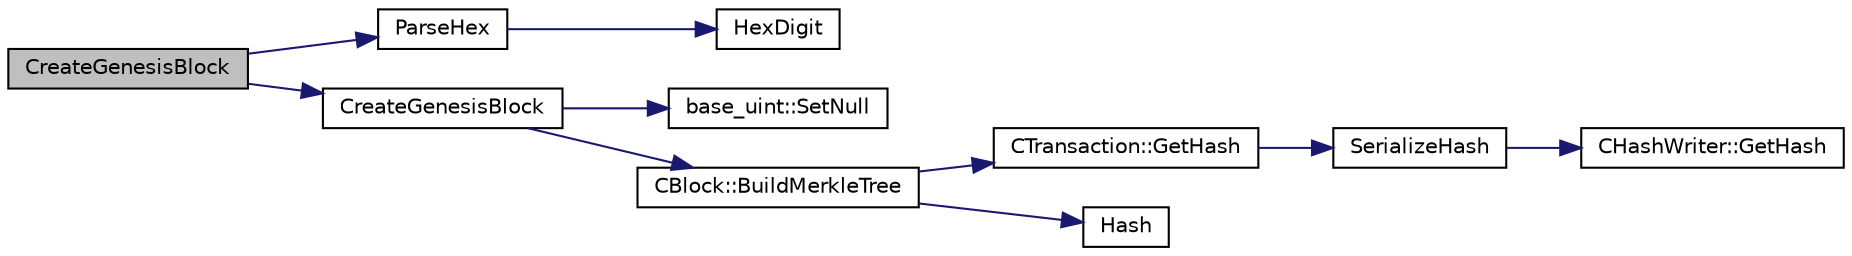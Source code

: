 digraph "CreateGenesisBlock"
{
  edge [fontname="Helvetica",fontsize="10",labelfontname="Helvetica",labelfontsize="10"];
  node [fontname="Helvetica",fontsize="10",shape=record];
  rankdir="LR";
  Node15 [label="CreateGenesisBlock",height=0.2,width=0.4,color="black", fillcolor="grey75", style="filled", fontcolor="black"];
  Node15 -> Node16 [color="midnightblue",fontsize="10",style="solid",fontname="Helvetica"];
  Node16 [label="ParseHex",height=0.2,width=0.4,color="black", fillcolor="white", style="filled",URL="$df/d2d/util_8cpp.html#abea395175fbc4a788ed0f0a41710b8a7"];
  Node16 -> Node17 [color="midnightblue",fontsize="10",style="solid",fontname="Helvetica"];
  Node17 [label="HexDigit",height=0.2,width=0.4,color="black", fillcolor="white", style="filled",URL="$df/d2d/util_8cpp.html#aa59e8a8c5a39cb5041f93bb95dd02119"];
  Node15 -> Node18 [color="midnightblue",fontsize="10",style="solid",fontname="Helvetica"];
  Node18 [label="CreateGenesisBlock",height=0.2,width=0.4,color="black", fillcolor="white", style="filled",URL="$df/dbf/chainparams_8cpp.html#a11c6aa0a8718ffd8c654fe51b1f37383"];
  Node18 -> Node19 [color="midnightblue",fontsize="10",style="solid",fontname="Helvetica"];
  Node19 [label="base_uint::SetNull",height=0.2,width=0.4,color="black", fillcolor="white", style="filled",URL="$da/df7/classbase__uint.html#ab7f832a0d48a7da00296497c820ae775"];
  Node18 -> Node20 [color="midnightblue",fontsize="10",style="solid",fontname="Helvetica"];
  Node20 [label="CBlock::BuildMerkleTree",height=0.2,width=0.4,color="black", fillcolor="white", style="filled",URL="$d3/d51/class_c_block.html#ad943ecec57cdf564937eee7becaecb88"];
  Node20 -> Node21 [color="midnightblue",fontsize="10",style="solid",fontname="Helvetica"];
  Node21 [label="CTransaction::GetHash",height=0.2,width=0.4,color="black", fillcolor="white", style="filled",URL="$df/d43/class_c_transaction.html#a0b46d80e82ca324e82c2ce3fc1492bfa"];
  Node21 -> Node22 [color="midnightblue",fontsize="10",style="solid",fontname="Helvetica"];
  Node22 [label="SerializeHash",height=0.2,width=0.4,color="black", fillcolor="white", style="filled",URL="$db/dfb/hash_8h.html#a6de694e43f17c62025c6883965b65e63"];
  Node22 -> Node23 [color="midnightblue",fontsize="10",style="solid",fontname="Helvetica"];
  Node23 [label="CHashWriter::GetHash",height=0.2,width=0.4,color="black", fillcolor="white", style="filled",URL="$d2/def/class_c_hash_writer.html#ae94a937211502eabf19477630090093a"];
  Node20 -> Node24 [color="midnightblue",fontsize="10",style="solid",fontname="Helvetica"];
  Node24 [label="Hash",height=0.2,width=0.4,color="black", fillcolor="white", style="filled",URL="$db/dfb/hash_8h.html#ab3f6c437460137530d86e09c2c102e99"];
}
